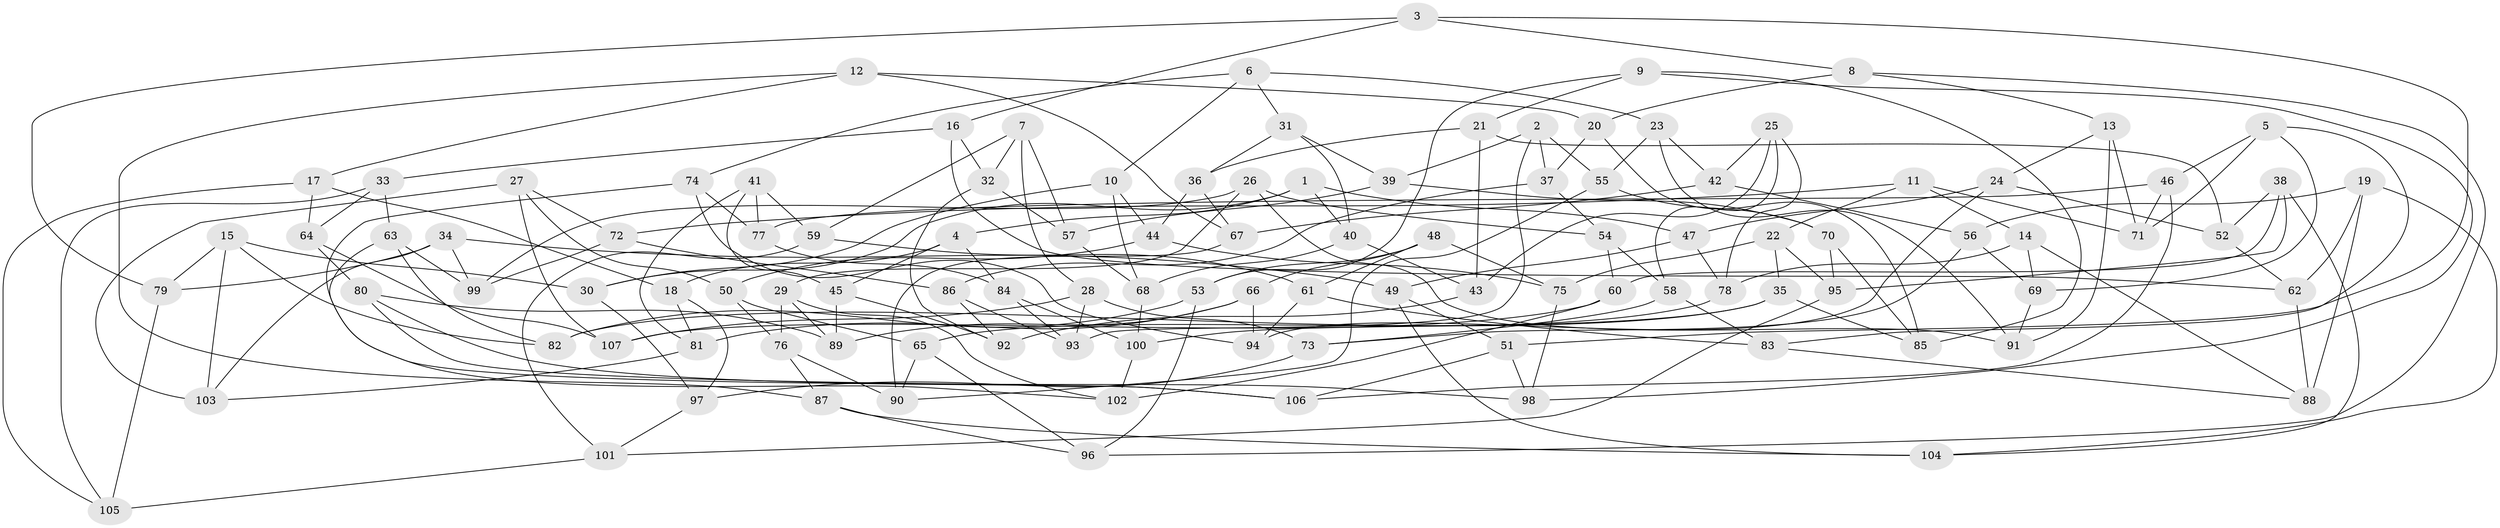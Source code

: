 // coarse degree distribution, {6: 0.5671641791044776, 4: 0.373134328358209, 3: 0.029850746268656716, 5: 0.029850746268656716}
// Generated by graph-tools (version 1.1) at 2025/42/03/06/25 10:42:23]
// undirected, 107 vertices, 214 edges
graph export_dot {
graph [start="1"]
  node [color=gray90,style=filled];
  1;
  2;
  3;
  4;
  5;
  6;
  7;
  8;
  9;
  10;
  11;
  12;
  13;
  14;
  15;
  16;
  17;
  18;
  19;
  20;
  21;
  22;
  23;
  24;
  25;
  26;
  27;
  28;
  29;
  30;
  31;
  32;
  33;
  34;
  35;
  36;
  37;
  38;
  39;
  40;
  41;
  42;
  43;
  44;
  45;
  46;
  47;
  48;
  49;
  50;
  51;
  52;
  53;
  54;
  55;
  56;
  57;
  58;
  59;
  60;
  61;
  62;
  63;
  64;
  65;
  66;
  67;
  68;
  69;
  70;
  71;
  72;
  73;
  74;
  75;
  76;
  77;
  78;
  79;
  80;
  81;
  82;
  83;
  84;
  85;
  86;
  87;
  88;
  89;
  90;
  91;
  92;
  93;
  94;
  95;
  96;
  97;
  98;
  99;
  100;
  101;
  102;
  103;
  104;
  105;
  106;
  107;
  1 -- 47;
  1 -- 30;
  1 -- 4;
  1 -- 40;
  2 -- 93;
  2 -- 55;
  2 -- 37;
  2 -- 39;
  3 -- 8;
  3 -- 51;
  3 -- 16;
  3 -- 79;
  4 -- 45;
  4 -- 84;
  4 -- 18;
  5 -- 69;
  5 -- 83;
  5 -- 71;
  5 -- 46;
  6 -- 31;
  6 -- 10;
  6 -- 23;
  6 -- 74;
  7 -- 32;
  7 -- 57;
  7 -- 59;
  7 -- 28;
  8 -- 20;
  8 -- 96;
  8 -- 13;
  9 -- 98;
  9 -- 21;
  9 -- 53;
  9 -- 85;
  10 -- 44;
  10 -- 30;
  10 -- 68;
  11 -- 71;
  11 -- 72;
  11 -- 22;
  11 -- 14;
  12 -- 20;
  12 -- 87;
  12 -- 17;
  12 -- 67;
  13 -- 91;
  13 -- 71;
  13 -- 24;
  14 -- 69;
  14 -- 88;
  14 -- 78;
  15 -- 79;
  15 -- 103;
  15 -- 30;
  15 -- 82;
  16 -- 62;
  16 -- 32;
  16 -- 33;
  17 -- 64;
  17 -- 18;
  17 -- 105;
  18 -- 81;
  18 -- 97;
  19 -- 56;
  19 -- 62;
  19 -- 88;
  19 -- 104;
  20 -- 85;
  20 -- 37;
  21 -- 43;
  21 -- 36;
  21 -- 52;
  22 -- 75;
  22 -- 95;
  22 -- 35;
  23 -- 91;
  23 -- 42;
  23 -- 55;
  24 -- 94;
  24 -- 47;
  24 -- 52;
  25 -- 58;
  25 -- 43;
  25 -- 78;
  25 -- 42;
  26 -- 29;
  26 -- 99;
  26 -- 91;
  26 -- 54;
  27 -- 72;
  27 -- 103;
  27 -- 107;
  27 -- 50;
  28 -- 107;
  28 -- 93;
  28 -- 73;
  29 -- 76;
  29 -- 89;
  29 -- 102;
  30 -- 97;
  31 -- 36;
  31 -- 39;
  31 -- 40;
  32 -- 92;
  32 -- 57;
  33 -- 63;
  33 -- 105;
  33 -- 64;
  34 -- 49;
  34 -- 79;
  34 -- 99;
  34 -- 103;
  35 -- 65;
  35 -- 100;
  35 -- 85;
  36 -- 44;
  36 -- 67;
  37 -- 54;
  37 -- 86;
  38 -- 60;
  38 -- 104;
  38 -- 52;
  38 -- 95;
  39 -- 70;
  39 -- 57;
  40 -- 68;
  40 -- 43;
  41 -- 81;
  41 -- 45;
  41 -- 59;
  41 -- 77;
  42 -- 67;
  42 -- 56;
  43 -- 92;
  44 -- 75;
  44 -- 50;
  45 -- 92;
  45 -- 89;
  46 -- 106;
  46 -- 77;
  46 -- 71;
  47 -- 78;
  47 -- 49;
  48 -- 75;
  48 -- 61;
  48 -- 66;
  48 -- 53;
  49 -- 104;
  49 -- 51;
  50 -- 76;
  50 -- 65;
  51 -- 98;
  51 -- 106;
  52 -- 62;
  53 -- 96;
  53 -- 82;
  54 -- 58;
  54 -- 60;
  55 -- 70;
  55 -- 90;
  56 -- 69;
  56 -- 73;
  57 -- 68;
  58 -- 83;
  58 -- 73;
  59 -- 101;
  59 -- 61;
  60 -- 102;
  60 -- 107;
  61 -- 83;
  61 -- 94;
  62 -- 88;
  63 -- 99;
  63 -- 82;
  63 -- 106;
  64 -- 107;
  64 -- 80;
  65 -- 90;
  65 -- 96;
  66 -- 94;
  66 -- 89;
  66 -- 81;
  67 -- 90;
  68 -- 100;
  69 -- 91;
  70 -- 95;
  70 -- 85;
  72 -- 99;
  72 -- 86;
  73 -- 97;
  74 -- 94;
  74 -- 102;
  74 -- 77;
  75 -- 98;
  76 -- 87;
  76 -- 90;
  77 -- 84;
  78 -- 82;
  79 -- 105;
  80 -- 98;
  80 -- 106;
  80 -- 89;
  81 -- 103;
  83 -- 88;
  84 -- 93;
  84 -- 100;
  86 -- 92;
  86 -- 93;
  87 -- 96;
  87 -- 104;
  95 -- 101;
  97 -- 101;
  100 -- 102;
  101 -- 105;
}
